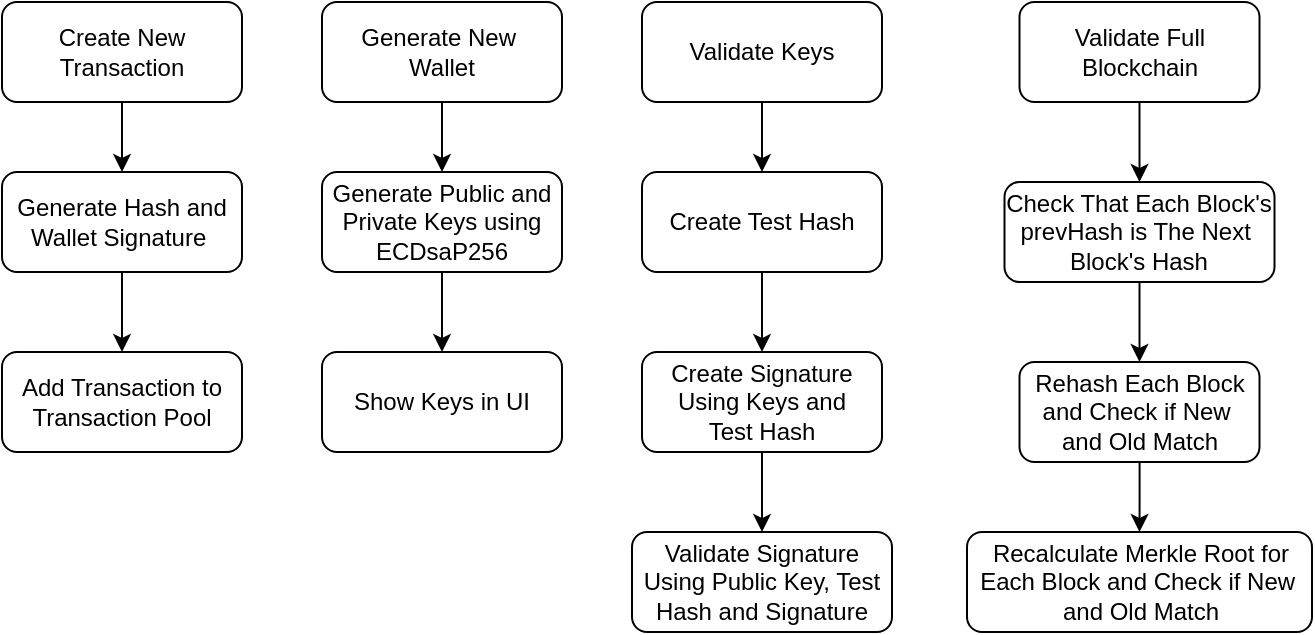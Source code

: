 <mxfile version="27.0.5">
  <diagram name="Page-1" id="5tRTiBylhOFJ_tRA1T_D">
    <mxGraphModel dx="1665" dy="751" grid="1" gridSize="10" guides="1" tooltips="1" connect="1" arrows="1" fold="1" page="1" pageScale="1" pageWidth="827" pageHeight="1169" math="0" shadow="0">
      <root>
        <mxCell id="0" />
        <mxCell id="1" parent="0" />
        <mxCell id="Pq5CowxY3AwbIPff1khk-1" value="" style="edgeStyle=orthogonalEdgeStyle;rounded=0;orthogonalLoop=1;jettySize=auto;html=1;" edge="1" parent="1" source="Pq5CowxY3AwbIPff1khk-2" target="Pq5CowxY3AwbIPff1khk-4">
          <mxGeometry relative="1" as="geometry" />
        </mxCell>
        <mxCell id="Pq5CowxY3AwbIPff1khk-2" value="Create New Transaction" style="rounded=1;whiteSpace=wrap;html=1;fontSize=12;glass=0;strokeWidth=1;shadow=0;" vertex="1" parent="1">
          <mxGeometry x="110" y="250" width="120" height="50" as="geometry" />
        </mxCell>
        <mxCell id="Pq5CowxY3AwbIPff1khk-3" value="" style="edgeStyle=orthogonalEdgeStyle;rounded=0;orthogonalLoop=1;jettySize=auto;html=1;" edge="1" parent="1" source="Pq5CowxY3AwbIPff1khk-4" target="Pq5CowxY3AwbIPff1khk-5">
          <mxGeometry relative="1" as="geometry" />
        </mxCell>
        <mxCell id="Pq5CowxY3AwbIPff1khk-4" value="Generate Hash and Wallet Signature&amp;nbsp;" style="rounded=1;whiteSpace=wrap;html=1;fontSize=12;glass=0;strokeWidth=1;shadow=0;" vertex="1" parent="1">
          <mxGeometry x="110" y="335" width="120" height="50" as="geometry" />
        </mxCell>
        <mxCell id="Pq5CowxY3AwbIPff1khk-5" value="Add Transaction to Transaction Pool" style="rounded=1;whiteSpace=wrap;html=1;fontSize=12;glass=0;strokeWidth=1;shadow=0;" vertex="1" parent="1">
          <mxGeometry x="110" y="425" width="120" height="50" as="geometry" />
        </mxCell>
        <mxCell id="Pq5CowxY3AwbIPff1khk-6" value="" style="edgeStyle=orthogonalEdgeStyle;rounded=0;orthogonalLoop=1;jettySize=auto;html=1;" edge="1" parent="1" source="Pq5CowxY3AwbIPff1khk-7" target="Pq5CowxY3AwbIPff1khk-9">
          <mxGeometry relative="1" as="geometry" />
        </mxCell>
        <mxCell id="Pq5CowxY3AwbIPff1khk-7" value="Generate New&amp;nbsp;&lt;div&gt;Wallet&lt;/div&gt;" style="rounded=1;whiteSpace=wrap;html=1;fontSize=12;glass=0;strokeWidth=1;shadow=0;" vertex="1" parent="1">
          <mxGeometry x="270" y="250" width="120" height="50" as="geometry" />
        </mxCell>
        <mxCell id="Pq5CowxY3AwbIPff1khk-8" value="" style="edgeStyle=orthogonalEdgeStyle;rounded=0;orthogonalLoop=1;jettySize=auto;html=1;" edge="1" parent="1" source="Pq5CowxY3AwbIPff1khk-9" target="Pq5CowxY3AwbIPff1khk-10">
          <mxGeometry relative="1" as="geometry" />
        </mxCell>
        <mxCell id="Pq5CowxY3AwbIPff1khk-9" value="Generate Public and Private Keys using ECDsaP256" style="rounded=1;whiteSpace=wrap;html=1;fontSize=12;glass=0;strokeWidth=1;shadow=0;" vertex="1" parent="1">
          <mxGeometry x="270" y="335" width="120" height="50" as="geometry" />
        </mxCell>
        <mxCell id="Pq5CowxY3AwbIPff1khk-10" value="Show Keys in UI" style="rounded=1;whiteSpace=wrap;html=1;fontSize=12;glass=0;strokeWidth=1;shadow=0;" vertex="1" parent="1">
          <mxGeometry x="270" y="425" width="120" height="50" as="geometry" />
        </mxCell>
        <mxCell id="Pq5CowxY3AwbIPff1khk-11" value="" style="edgeStyle=orthogonalEdgeStyle;rounded=0;orthogonalLoop=1;jettySize=auto;html=1;" edge="1" parent="1" source="Pq5CowxY3AwbIPff1khk-12" target="Pq5CowxY3AwbIPff1khk-14">
          <mxGeometry relative="1" as="geometry" />
        </mxCell>
        <mxCell id="Pq5CowxY3AwbIPff1khk-12" value="Validate Keys" style="rounded=1;whiteSpace=wrap;html=1;fontSize=12;glass=0;strokeWidth=1;shadow=0;" vertex="1" parent="1">
          <mxGeometry x="430" y="250" width="120" height="50" as="geometry" />
        </mxCell>
        <mxCell id="Pq5CowxY3AwbIPff1khk-13" value="" style="edgeStyle=orthogonalEdgeStyle;rounded=0;orthogonalLoop=1;jettySize=auto;html=1;" edge="1" parent="1" source="Pq5CowxY3AwbIPff1khk-14" target="Pq5CowxY3AwbIPff1khk-16">
          <mxGeometry relative="1" as="geometry" />
        </mxCell>
        <mxCell id="Pq5CowxY3AwbIPff1khk-14" value="Create Test Hash" style="rounded=1;whiteSpace=wrap;html=1;fontSize=12;glass=0;strokeWidth=1;shadow=0;" vertex="1" parent="1">
          <mxGeometry x="430" y="335" width="120" height="50" as="geometry" />
        </mxCell>
        <mxCell id="Pq5CowxY3AwbIPff1khk-15" value="" style="edgeStyle=orthogonalEdgeStyle;rounded=0;orthogonalLoop=1;jettySize=auto;html=1;" edge="1" parent="1" source="Pq5CowxY3AwbIPff1khk-16" target="Pq5CowxY3AwbIPff1khk-17">
          <mxGeometry relative="1" as="geometry" />
        </mxCell>
        <mxCell id="Pq5CowxY3AwbIPff1khk-16" value="Create Signature Using Keys and&lt;div&gt;Test Hash&lt;/div&gt;" style="rounded=1;whiteSpace=wrap;html=1;fontSize=12;glass=0;strokeWidth=1;shadow=0;" vertex="1" parent="1">
          <mxGeometry x="430" y="425" width="120" height="50" as="geometry" />
        </mxCell>
        <mxCell id="Pq5CowxY3AwbIPff1khk-17" value="Validate Signature Using Public Key, Test Hash and Signature" style="rounded=1;whiteSpace=wrap;html=1;fontSize=12;glass=0;strokeWidth=1;shadow=0;" vertex="1" parent="1">
          <mxGeometry x="425" y="515" width="130" height="50" as="geometry" />
        </mxCell>
        <mxCell id="Pq5CowxY3AwbIPff1khk-18" value="" style="edgeStyle=orthogonalEdgeStyle;rounded=0;orthogonalLoop=1;jettySize=auto;html=1;" edge="1" parent="1" source="Pq5CowxY3AwbIPff1khk-19" target="Pq5CowxY3AwbIPff1khk-21">
          <mxGeometry relative="1" as="geometry" />
        </mxCell>
        <mxCell id="Pq5CowxY3AwbIPff1khk-19" value="Validate Full Blockchain" style="rounded=1;whiteSpace=wrap;html=1;fontSize=12;glass=0;strokeWidth=1;shadow=0;" vertex="1" parent="1">
          <mxGeometry x="618.75" y="250" width="120" height="50" as="geometry" />
        </mxCell>
        <mxCell id="Pq5CowxY3AwbIPff1khk-20" style="edgeStyle=orthogonalEdgeStyle;rounded=0;orthogonalLoop=1;jettySize=auto;html=1;" edge="1" parent="1" source="Pq5CowxY3AwbIPff1khk-21" target="Pq5CowxY3AwbIPff1khk-23">
          <mxGeometry relative="1" as="geometry" />
        </mxCell>
        <mxCell id="Pq5CowxY3AwbIPff1khk-21" value="Check That Each Block&#39;s prevHash is The Next&amp;nbsp;&lt;div&gt;&lt;div&gt;Block&#39;s Hash&lt;/div&gt;&lt;/div&gt;" style="rounded=1;whiteSpace=wrap;html=1;fontSize=12;glass=0;strokeWidth=1;shadow=0;" vertex="1" parent="1">
          <mxGeometry x="611.25" y="340" width="135" height="50" as="geometry" />
        </mxCell>
        <mxCell id="Pq5CowxY3AwbIPff1khk-22" style="edgeStyle=orthogonalEdgeStyle;rounded=0;orthogonalLoop=1;jettySize=auto;html=1;" edge="1" parent="1" source="Pq5CowxY3AwbIPff1khk-23" target="Pq5CowxY3AwbIPff1khk-24">
          <mxGeometry relative="1" as="geometry" />
        </mxCell>
        <mxCell id="Pq5CowxY3AwbIPff1khk-23" value="Rehash Each Block and Check if New&amp;nbsp;&lt;div&gt;and Old Match&lt;/div&gt;" style="rounded=1;whiteSpace=wrap;html=1;fontSize=12;glass=0;strokeWidth=1;shadow=0;" vertex="1" parent="1">
          <mxGeometry x="618.75" y="430" width="120" height="50" as="geometry" />
        </mxCell>
        <mxCell id="Pq5CowxY3AwbIPff1khk-24" value="Recalculate Merkle Root for Each Block and Check if New&amp;nbsp;&lt;div&gt;and Old Match&lt;/div&gt;" style="rounded=1;whiteSpace=wrap;html=1;fontSize=12;glass=0;strokeWidth=1;shadow=0;" vertex="1" parent="1">
          <mxGeometry x="592.5" y="515" width="172.5" height="50" as="geometry" />
        </mxCell>
      </root>
    </mxGraphModel>
  </diagram>
</mxfile>
